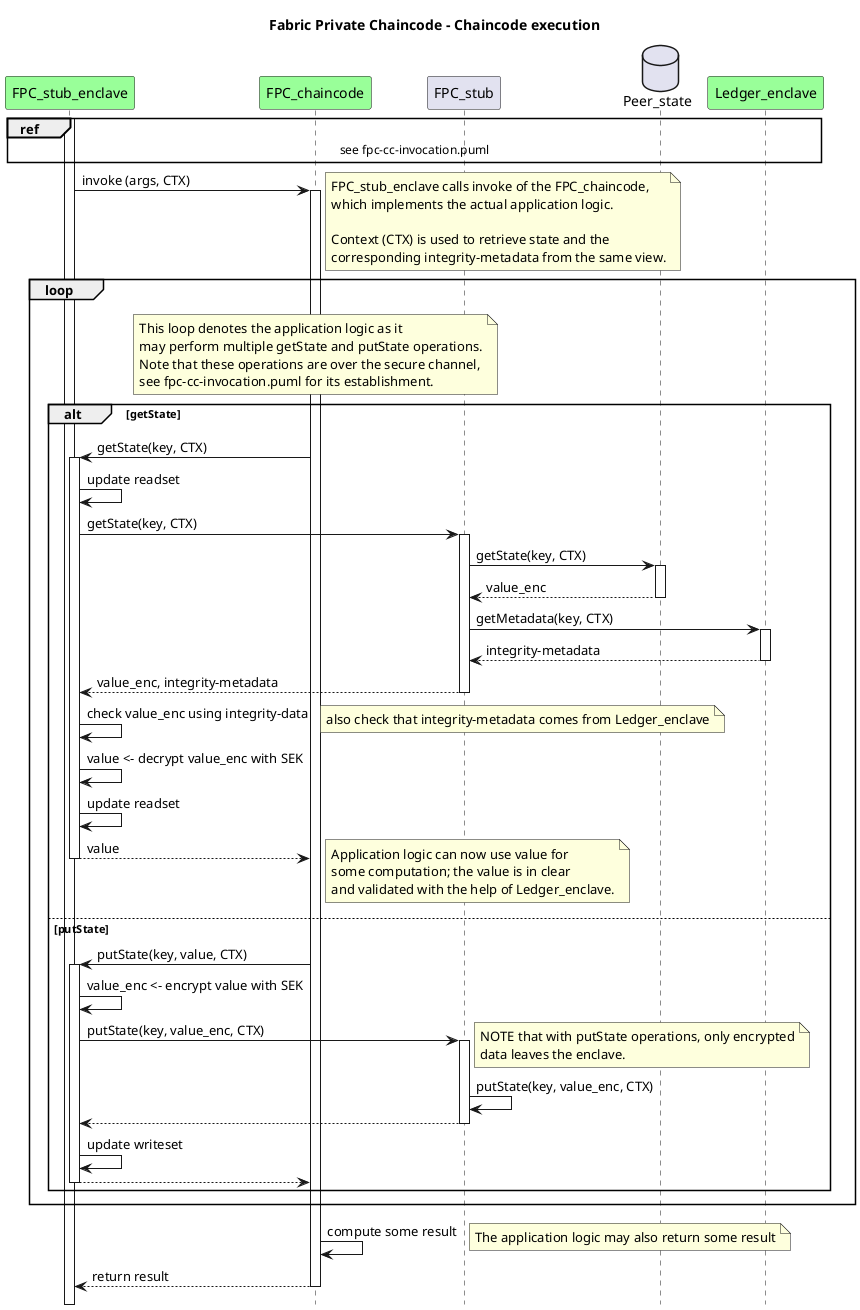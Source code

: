 /'
    Copyright 2020 Intel Corporation
    Copyright IBM Corp. All Rights Reserved.

    SPDX-License-Identifier: Apache-2.0
'/

@startuml

'- force wrapping of longer text
'skinparam wrapWidth 400

!pragma teoz true

hide footbox
title Foot Box removed

title Fabric Private Chaincode - Chaincode execution

participant "FPC_stub_enclave" as Enclave1 order 10 #99FF99
participant "FPC_chaincode" as Chaincode order 30 #99FF99

participant "FPC_stub" as ECC1 order 31

database "Peer_state" as storage1 order 40
participant "Ledger_enclave" as TLCC1 order 41 #99FF99

activate Enclave1

ref over Enclave1, TLCC1
    see fpc-cc-invocation.puml
end


Enclave1 -> Chaincode : invoke (args, CTX)
activate Chaincode
note right
    FPC_stub_enclave calls invoke of the FPC_chaincode,
    which implements the actual application logic.

    Context (CTX) is used to retrieve state and the
    corresponding integrity-metadata from the same view.
end note

loop
  note over Chaincode
    This loop denotes the application logic as it
    may perform multiple getState and putState operations.
    Note that these operations are over the secure channel,
    see fpc-cc-invocation.puml for its establishment.
  end note

  alt getState
    Chaincode -> Enclave1 ++ : getState(key, CTX)
    Enclave1 -> Enclave1 : update readset
    Enclave1 -> ECC1 ++ : getState(key, CTX)
    ECC1 -> storage1 ++ : getState(key, CTX)
    return value_enc
    ECC1 -> TLCC1 ++ : getMetadata(key, CTX)
    return integrity-metadata
    return value_enc, integrity-metadata
    Enclave1 -> Enclave1 : check value_enc using integrity-data

    note right: also check that integrity-metadata comes from Ledger_enclave
    Enclave1 -> Enclave1 : value <- decrypt value_enc with SEK
    Enclave1 -> Enclave1 : update readset
    return value
    note right
        Application logic can now use value for
        some computation; the value is in clear
        and validated with the help of Ledger_enclave.
    end note


  else putState
    Chaincode -> Enclave1 ++ : putState(key, value, CTX)
    Enclave1 -> Enclave1 : value_enc <- encrypt value with SEK
    Enclave1 -> ECC1 ++: putState(key, value_enc, CTX)
    note right
        NOTE that with putState operations, only encrypted
        data leaves the enclave.
    end note
    ECC1 -> ECC1 : putState(key, value_enc, CTX)
    return

    Enclave1 -> Enclave1 : update writeset
    return

  end
end

Chaincode -> Chaincode : compute some result
note right
    The application logic may also return some result
end note

Chaincode --> Enclave1 : return result
deactivate Chaincode

@enduml
